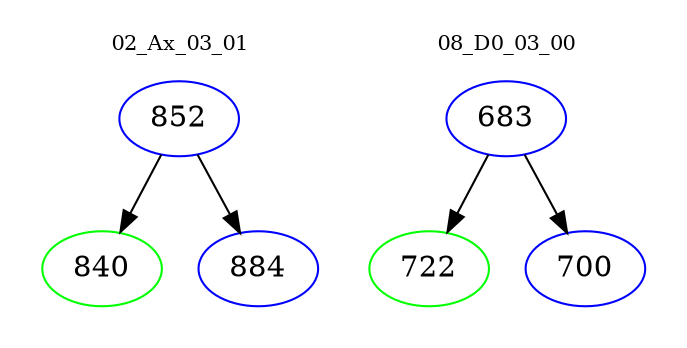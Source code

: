 digraph{
subgraph cluster_0 {
color = white
label = "02_Ax_03_01";
fontsize=10;
T0_852 [label="852", color="blue"]
T0_852 -> T0_840 [color="black"]
T0_840 [label="840", color="green"]
T0_852 -> T0_884 [color="black"]
T0_884 [label="884", color="blue"]
}
subgraph cluster_1 {
color = white
label = "08_D0_03_00";
fontsize=10;
T1_683 [label="683", color="blue"]
T1_683 -> T1_722 [color="black"]
T1_722 [label="722", color="green"]
T1_683 -> T1_700 [color="black"]
T1_700 [label="700", color="blue"]
}
}
